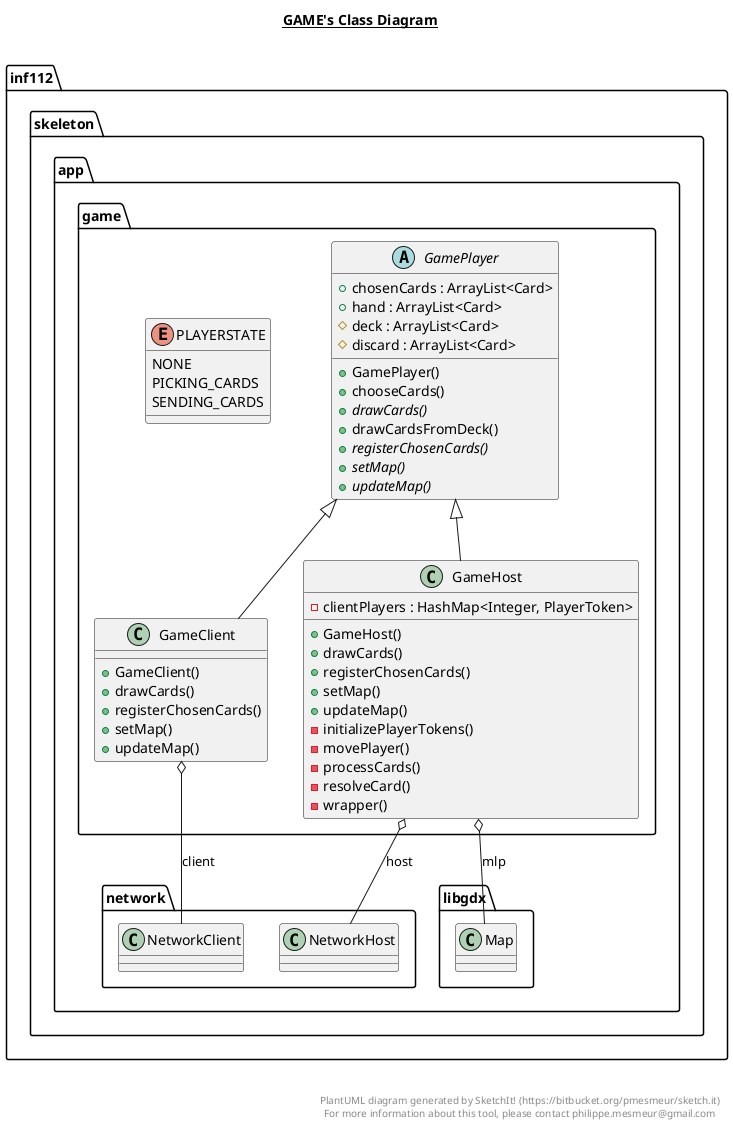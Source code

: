@startuml

title __GAME's Class Diagram__\n

  namespace inf112.skeleton.app {
    namespace game {
      class inf112.skeleton.app.game.GameClient {
          + GameClient()
          + drawCards()
          + registerChosenCards()
          + setMap()
          + updateMap()
      }
    }
  }
  

  namespace inf112.skeleton.app {
    namespace game {
      class inf112.skeleton.app.game.GameHost {
          - clientPlayers : HashMap<Integer, PlayerToken>
          + GameHost()
          + drawCards()
          + registerChosenCards()
          + setMap()
          + updateMap()
          - initializePlayerTokens()
          - movePlayer()
          - processCards()
          - resolveCard()
          - wrapper()
      }
    }
  }
  

  namespace inf112.skeleton.app {
    namespace game {
      abstract class inf112.skeleton.app.game.GamePlayer {
          + chosenCards : ArrayList<Card>
          + hand : ArrayList<Card>
          # deck : ArrayList<Card>
          # discard : ArrayList<Card>
          + GamePlayer()
          + chooseCards()
          {abstract} + drawCards()
          + drawCardsFromDeck()
          {abstract} + registerChosenCards()
          {abstract} + setMap()
          {abstract} + updateMap()
      }
    }
  }
  

  namespace inf112.skeleton.app {
    namespace game {
      enum PLAYERSTATE {
        NONE
        PICKING_CARDS
        SENDING_CARDS
      }
    }
  }
  

  inf112.skeleton.app.game.GameClient -up-|> inf112.skeleton.app.game.GamePlayer
  inf112.skeleton.app.game.GameClient o-- inf112.skeleton.app.network.NetworkClient : client
  inf112.skeleton.app.game.GameHost -up-|> inf112.skeleton.app.game.GamePlayer
  inf112.skeleton.app.game.GameHost o-- inf112.skeleton.app.network.NetworkHost : host
  inf112.skeleton.app.game.GameHost o-- inf112.skeleton.app.libgdx.Map : mlp
  inf112.skeleton.app.game.GamePlayer o-- inf112.skeleton.app.game.GamePlayer.PLAYERSTATE : state
  inf112.skeleton.app.game.GamePlayer +-down- inf112.skeleton.app.game.GamePlayer.PLAYERSTATE


right footer


PlantUML diagram generated by SketchIt! (https://bitbucket.org/pmesmeur/sketch.it)
For more information about this tool, please contact philippe.mesmeur@gmail.com
endfooter

@enduml
